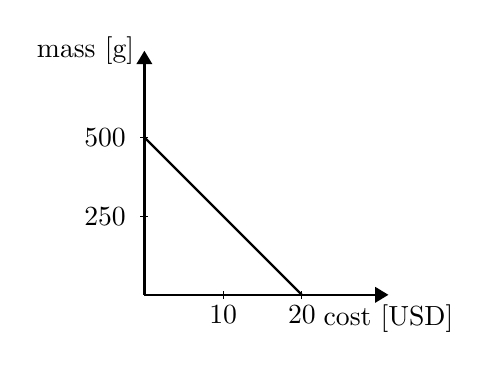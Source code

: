 \begin{tikzpicture}
  %\filldraw[fill=black,draw=black] (1,2) circle(\pointsize);
  %\filldraw[fill=black,draw=black] (2,1) circle(\pointsize);
  %\filldraw[fill=red,draw=red] (2.5,1.75) circle(\pointsize);
  \draw [black, thick]  (0,2) -- (1,1) -- (2,0);
  \node at (-0.5,2) {500};
  \node at (-0.5,1) {250};
  \draw[-] (-0.05,2)--(0.05,2){};
  \draw[-] (-0.05,1)--(0.05,1){};
  \draw[-] (1,-0.05)--(1,0.05){};
  \draw[-] (2,-0.05)--(2,0.05){};
  \node at (1,-0.25) {10};
  \node at (2,-0.25) {20};
  \draw[-Triangle, thick] (0,0)--(3.1,0) node[below]{cost [USD]};
  \draw[-Triangle, thick] (0,0)--(0,3.1) node[left]{mass [g]};
\end{tikzpicture}
